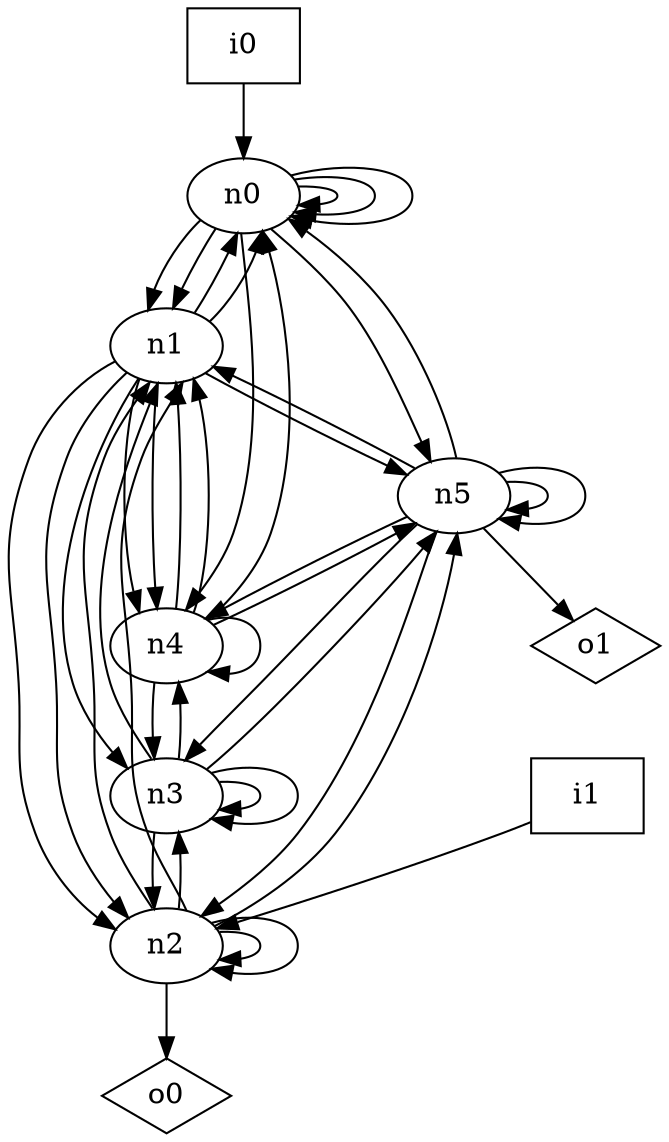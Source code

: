 digraph G {
n0 [label="n0"];
n1 [label="n1"];
n2 [label="n2"];
n3 [label="n3"];
n4 [label="n4"];
n5 [label="n5"];
n6 [label="i0",shape="box"];
n7 [label="i1",shape="box"];
n8 [label="o0",shape="diamond"];
n9 [label="o1",shape="diamond"];
n0 -> n0
n0 -> n0
n0 -> n0
n0 -> n1
n0 -> n1
n0 -> n4
n0 -> n5
n1 -> n0
n1 -> n0
n1 -> n2
n1 -> n2
n1 -> n3
n1 -> n4
n1 -> n4
n1 -> n5
n2 -> n1
n2 -> n1
n2 -> n2
n2 -> n2
n2 -> n3
n2 -> n5
n2 -> n8
n3 -> n1
n3 -> n2
n3 -> n3
n3 -> n3
n3 -> n4
n3 -> n5
n4 -> n0
n4 -> n1
n4 -> n1
n4 -> n3
n4 -> n4
n4 -> n5
n5 -> n0
n5 -> n1
n5 -> n2
n5 -> n3
n5 -> n4
n5 -> n5
n5 -> n5
n5 -> n9
n6 -> n0
n7 -> n2
}